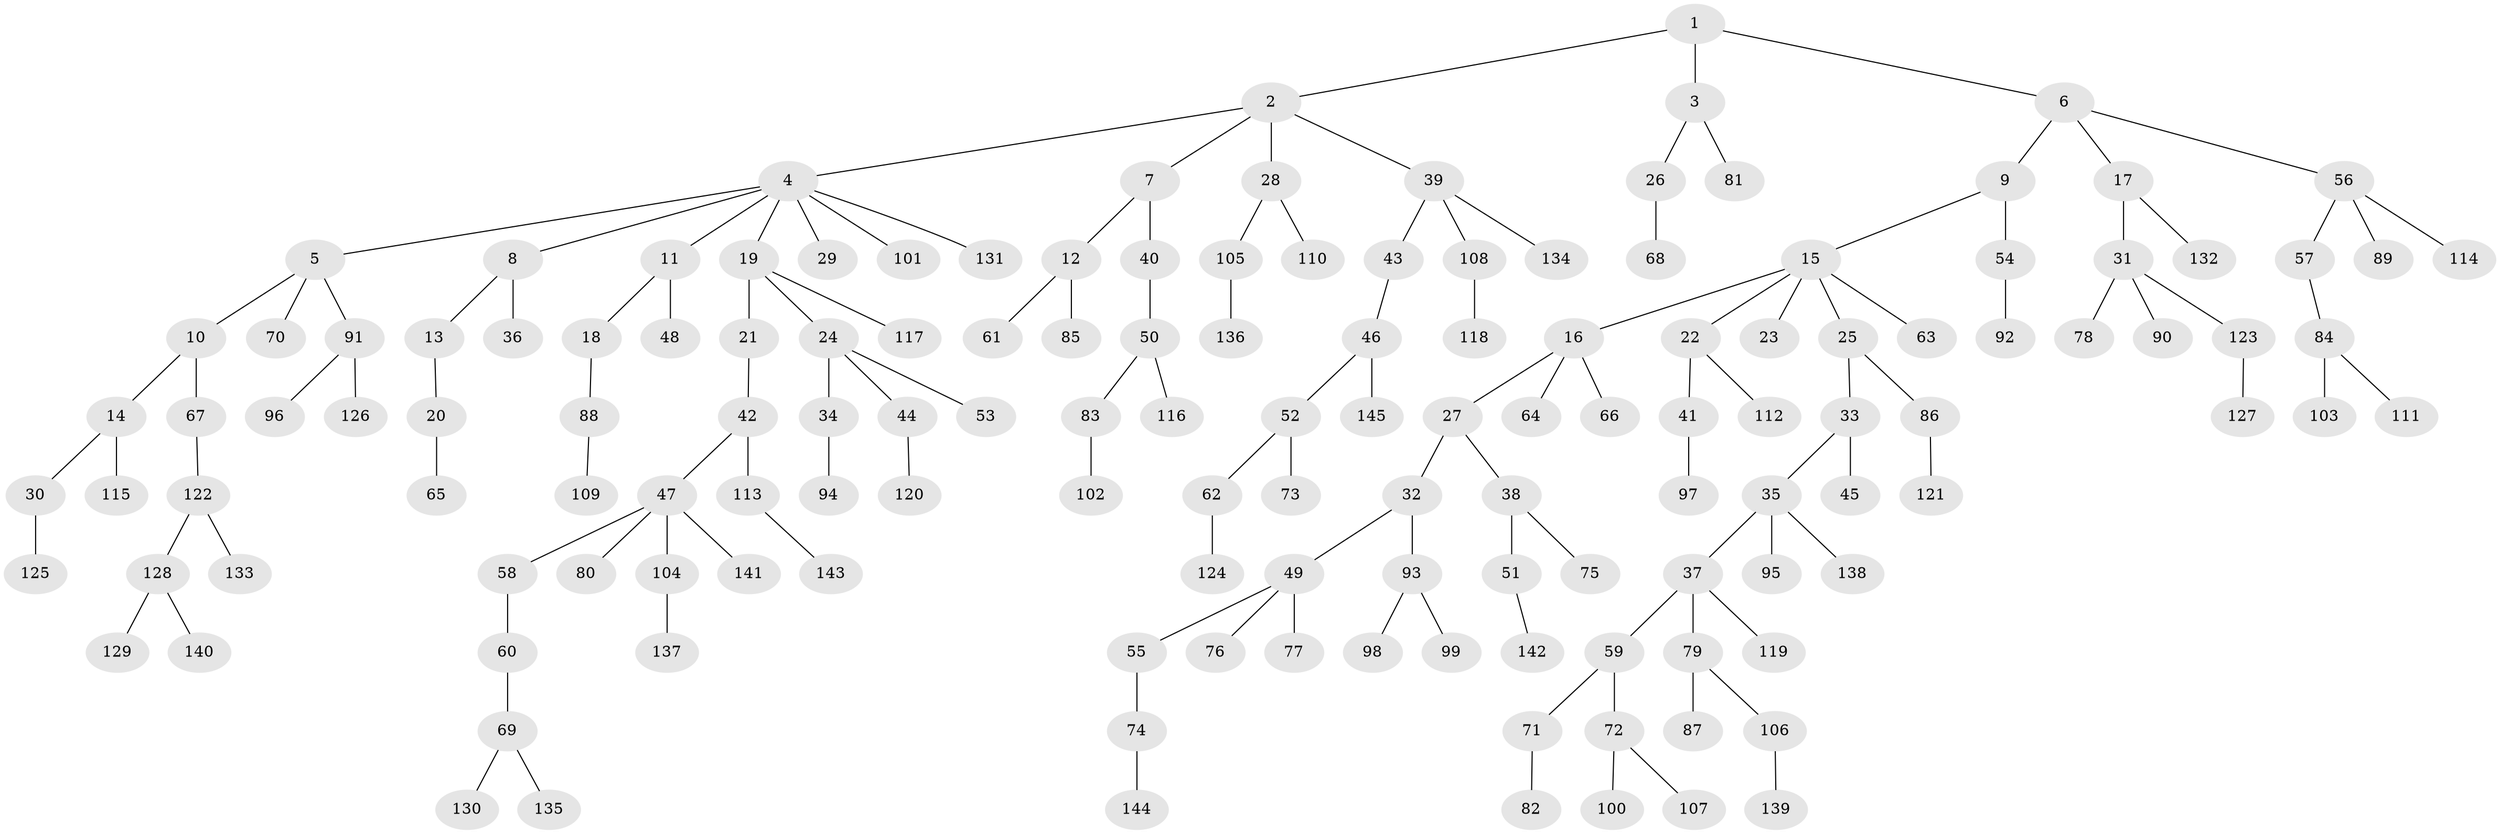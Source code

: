 // coarse degree distribution, {6: 0.0297029702970297, 3: 0.1782178217821782, 4: 0.06930693069306931, 2: 0.2079207920792079, 7: 0.009900990099009901, 1: 0.504950495049505}
// Generated by graph-tools (version 1.1) at 2025/19/03/04/25 18:19:06]
// undirected, 145 vertices, 144 edges
graph export_dot {
graph [start="1"]
  node [color=gray90,style=filled];
  1;
  2;
  3;
  4;
  5;
  6;
  7;
  8;
  9;
  10;
  11;
  12;
  13;
  14;
  15;
  16;
  17;
  18;
  19;
  20;
  21;
  22;
  23;
  24;
  25;
  26;
  27;
  28;
  29;
  30;
  31;
  32;
  33;
  34;
  35;
  36;
  37;
  38;
  39;
  40;
  41;
  42;
  43;
  44;
  45;
  46;
  47;
  48;
  49;
  50;
  51;
  52;
  53;
  54;
  55;
  56;
  57;
  58;
  59;
  60;
  61;
  62;
  63;
  64;
  65;
  66;
  67;
  68;
  69;
  70;
  71;
  72;
  73;
  74;
  75;
  76;
  77;
  78;
  79;
  80;
  81;
  82;
  83;
  84;
  85;
  86;
  87;
  88;
  89;
  90;
  91;
  92;
  93;
  94;
  95;
  96;
  97;
  98;
  99;
  100;
  101;
  102;
  103;
  104;
  105;
  106;
  107;
  108;
  109;
  110;
  111;
  112;
  113;
  114;
  115;
  116;
  117;
  118;
  119;
  120;
  121;
  122;
  123;
  124;
  125;
  126;
  127;
  128;
  129;
  130;
  131;
  132;
  133;
  134;
  135;
  136;
  137;
  138;
  139;
  140;
  141;
  142;
  143;
  144;
  145;
  1 -- 2;
  1 -- 3;
  1 -- 6;
  2 -- 4;
  2 -- 7;
  2 -- 28;
  2 -- 39;
  3 -- 26;
  3 -- 81;
  4 -- 5;
  4 -- 8;
  4 -- 11;
  4 -- 19;
  4 -- 29;
  4 -- 101;
  4 -- 131;
  5 -- 10;
  5 -- 70;
  5 -- 91;
  6 -- 9;
  6 -- 17;
  6 -- 56;
  7 -- 12;
  7 -- 40;
  8 -- 13;
  8 -- 36;
  9 -- 15;
  9 -- 54;
  10 -- 14;
  10 -- 67;
  11 -- 18;
  11 -- 48;
  12 -- 61;
  12 -- 85;
  13 -- 20;
  14 -- 30;
  14 -- 115;
  15 -- 16;
  15 -- 22;
  15 -- 23;
  15 -- 25;
  15 -- 63;
  16 -- 27;
  16 -- 64;
  16 -- 66;
  17 -- 31;
  17 -- 132;
  18 -- 88;
  19 -- 21;
  19 -- 24;
  19 -- 117;
  20 -- 65;
  21 -- 42;
  22 -- 41;
  22 -- 112;
  24 -- 34;
  24 -- 44;
  24 -- 53;
  25 -- 33;
  25 -- 86;
  26 -- 68;
  27 -- 32;
  27 -- 38;
  28 -- 105;
  28 -- 110;
  30 -- 125;
  31 -- 78;
  31 -- 90;
  31 -- 123;
  32 -- 49;
  32 -- 93;
  33 -- 35;
  33 -- 45;
  34 -- 94;
  35 -- 37;
  35 -- 95;
  35 -- 138;
  37 -- 59;
  37 -- 79;
  37 -- 119;
  38 -- 51;
  38 -- 75;
  39 -- 43;
  39 -- 108;
  39 -- 134;
  40 -- 50;
  41 -- 97;
  42 -- 47;
  42 -- 113;
  43 -- 46;
  44 -- 120;
  46 -- 52;
  46 -- 145;
  47 -- 58;
  47 -- 80;
  47 -- 104;
  47 -- 141;
  49 -- 55;
  49 -- 76;
  49 -- 77;
  50 -- 83;
  50 -- 116;
  51 -- 142;
  52 -- 62;
  52 -- 73;
  54 -- 92;
  55 -- 74;
  56 -- 57;
  56 -- 89;
  56 -- 114;
  57 -- 84;
  58 -- 60;
  59 -- 71;
  59 -- 72;
  60 -- 69;
  62 -- 124;
  67 -- 122;
  69 -- 130;
  69 -- 135;
  71 -- 82;
  72 -- 100;
  72 -- 107;
  74 -- 144;
  79 -- 87;
  79 -- 106;
  83 -- 102;
  84 -- 103;
  84 -- 111;
  86 -- 121;
  88 -- 109;
  91 -- 96;
  91 -- 126;
  93 -- 98;
  93 -- 99;
  104 -- 137;
  105 -- 136;
  106 -- 139;
  108 -- 118;
  113 -- 143;
  122 -- 128;
  122 -- 133;
  123 -- 127;
  128 -- 129;
  128 -- 140;
}

